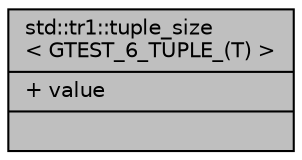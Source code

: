 digraph "std::tr1::tuple_size&lt; GTEST_6_TUPLE_(T) &gt;"
{
  edge [fontname="Helvetica",fontsize="10",labelfontname="Helvetica",labelfontsize="10"];
  node [fontname="Helvetica",fontsize="10",shape=record];
  Node1 [label="{std::tr1::tuple_size\l\< GTEST_6_TUPLE_(T) \>\n|+ value\l|}",height=0.2,width=0.4,color="black", fillcolor="grey75", style="filled", fontcolor="black"];
}
